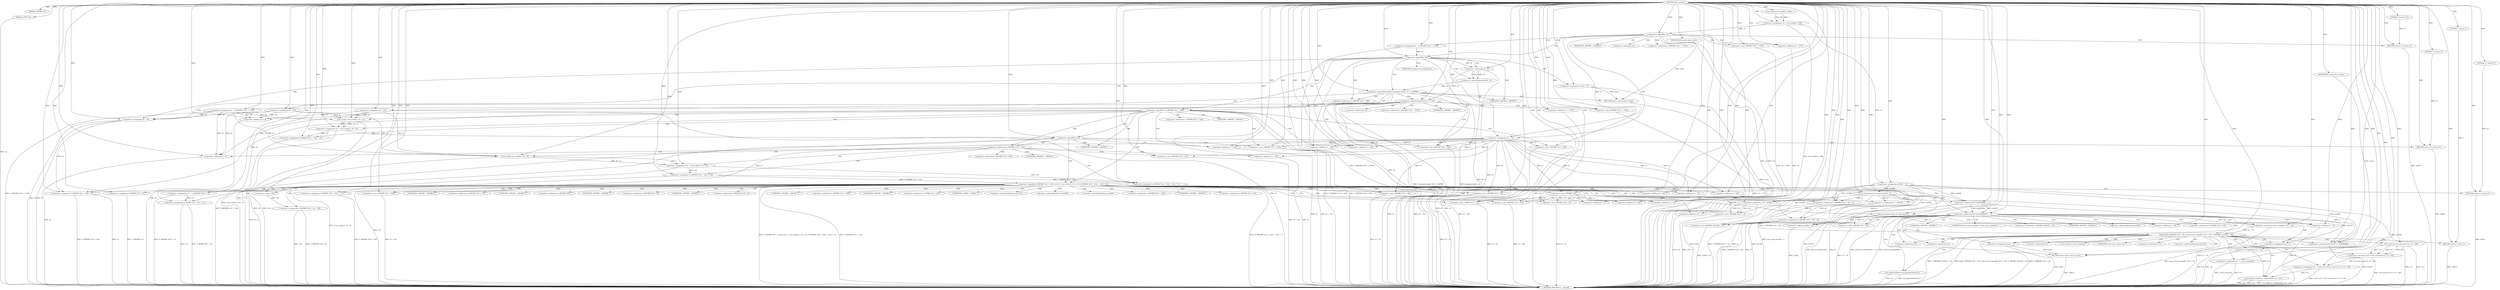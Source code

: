 digraph tftp_connect {  
"1000115" [label = "(METHOD,tftp_connect)" ]
"1000410" [label = "(METHOD_RETURN,int __fastcall)" ]
"1000116" [label = "(PARAM,_DWORD *a1)" ]
"1000117" [label = "(PARAM,_BYTE *a2)" ]
"1000133" [label = "(<operator>.assignment,v4 = Curl_ccalloc(1, 336))" ]
"1000135" [label = "(Curl_ccalloc,Curl_ccalloc(1, 336))" ]
"1000138" [label = "(<operator>.assignment,a1[188] = v4)" ]
"1000144" [label = "(<operator>.logicalNot,!v4)" ]
"1000146" [label = "(RETURN,return 27;,return 27;)" ]
"1000147" [label = "(LITERAL,27,return 27;)" ]
"1000148" [label = "(<operator>.assignment,v5 = v4)" ]
"1000151" [label = "(<operator>.assignment,v6 = *(_DWORD *)(*a1 + 1576))" ]
"1000154" [label = "(<operator>.cast,(_DWORD *)(*a1 + 1576))" ]
"1000156" [label = "(<operator>.addition,*a1 + 1576)" ]
"1000161" [label = "(<operator>.logicalNot,!v6)" ]
"1000164" [label = "(<operator>.assignment,v8 = 512)" ]
"1000168" [label = "(<operator>.assignment,v6 = v8)" ]
"1000172" [label = "(<operator>.assignment,result = 71)" ]
"1000176" [label = "(<operator>.greaterEqualsThan,(unsigned int)(v6 - 8) >= 0xFFB1)" ]
"1000177" [label = "(<operator>.cast,(unsigned int)(v6 - 8))" ]
"1000179" [label = "(<operator>.subtraction,v6 - 8)" ]
"1000183" [label = "(RETURN,return result;,return result;)" ]
"1000184" [label = "(IDENTIFIER,result,return result;)" ]
"1000185" [label = "(<operator>.assignment,v8 = 512)" ]
"1000189" [label = "(<operator>.greaterEqualsThan,v6 >= 512)" ]
"1000193" [label = "(<operator>.assignment,v8 = *(_DWORD *)(*a1 + 1576))" ]
"1000196" [label = "(<operator>.cast,(_DWORD *)(*a1 + 1576))" ]
"1000198" [label = "(<operator>.addition,*a1 + 1576)" ]
"1000205" [label = "(<operator>.logicalNot,!*(_DWORD *)(v5 + 328))" ]
"1000207" [label = "(<operator>.cast,(_DWORD *)(v5 + 328))" ]
"1000209" [label = "(<operator>.addition,v5 + 328)" ]
"1000213" [label = "(<operator>.assignment,v12 = Curl_ccalloc(1, v8 + 4))" ]
"1000215" [label = "(Curl_ccalloc,Curl_ccalloc(1, v8 + 4))" ]
"1000217" [label = "(<operator>.addition,v8 + 4)" ]
"1000220" [label = "(<operator>.assignment,*(_DWORD *)(v5 + 328) = v12)" ]
"1000222" [label = "(<operator>.cast,(_DWORD *)(v5 + 328))" ]
"1000224" [label = "(<operator>.addition,v5 + 328)" ]
"1000229" [label = "(<operator>.logicalNot,!v12)" ]
"1000231" [label = "(RETURN,return 27;,return 27;)" ]
"1000232" [label = "(LITERAL,27,return 27;)" ]
"1000234" [label = "(<operator>.logicalOr,*(_DWORD *)(v5 + 332) || (v16 = Curl_ccalloc(1, v8 + 4), (*(_DWORD *)(v5 + 332) = v16) != 0))" ]
"1000236" [label = "(<operator>.cast,(_DWORD *)(v5 + 332))" ]
"1000238" [label = "(<operator>.addition,v5 + 332)" ]
"1000242" [label = "(<operator>.assignment,v16 = Curl_ccalloc(1, v8 + 4))" ]
"1000244" [label = "(Curl_ccalloc,Curl_ccalloc(1, v8 + 4))" ]
"1000246" [label = "(<operator>.addition,v8 + 4)" ]
"1000249" [label = "(<operator>.notEquals,(*(_DWORD *)(v5 + 332) = v16) != 0)" ]
"1000250" [label = "(<operator>.assignment,*(_DWORD *)(v5 + 332) = v16)" ]
"1000252" [label = "(<operator>.cast,(_DWORD *)(v5 + 332))" ]
"1000254" [label = "(<operator>.addition,v5 + 332)" ]
"1000260" [label = "(Curl_conncontrol,Curl_conncontrol(a1, 1))" ]
"1000263" [label = "(<operator>.assignment,v9 = a1[105])" ]
"1000268" [label = "(<operator>.assignment,v10 = a1[20])" ]
"1000273" [label = "(<operator>.assignment,*(_DWORD *)(v5 + 324) = v6)" ]
"1000275" [label = "(<operator>.cast,(_DWORD *)(v5 + 324))" ]
"1000277" [label = "(<operator>.addition,v5 + 324)" ]
"1000281" [label = "(<operator>.assignment,*(_DWORD *)(v5 + 20) = v9)" ]
"1000283" [label = "(<operator>.cast,(_DWORD *)(v5 + 20))" ]
"1000285" [label = "(<operator>.addition,v5 + 20)" ]
"1000289" [label = "(<operator>.assignment,*(_DWORD *)(v5 + 16) = a1)" ]
"1000291" [label = "(<operator>.cast,(_DWORD *)(v5 + 16))" ]
"1000293" [label = "(<operator>.addition,v5 + 16)" ]
"1000297" [label = "(<operator>.assignment,*(_DWORD *)v5 = 0)" ]
"1000299" [label = "(<operator>.cast,(_DWORD *)v5)" ]
"1000303" [label = "(<operator>.assignment,*(_DWORD *)(v5 + 8) = -100)" ]
"1000305" [label = "(<operator>.cast,(_DWORD *)(v5 + 8))" ]
"1000307" [label = "(<operator>.addition,v5 + 8)" ]
"1000310" [label = "(<operator>.minus,-100)" ]
"1000312" [label = "(<operator>.assignment,v11 = *(_DWORD *)(v10 + 4))" ]
"1000315" [label = "(<operator>.cast,(_DWORD *)(v10 + 4))" ]
"1000317" [label = "(<operator>.addition,v10 + 4)" ]
"1000320" [label = "(<operator>.assignment,*(_DWORD *)(v5 + 320) = 512)" ]
"1000322" [label = "(<operator>.cast,(_DWORD *)(v5 + 320))" ]
"1000324" [label = "(<operator>.addition,v5 + 320)" ]
"1000328" [label = "(<operator>.assignment,*(_WORD *)(v5 + 52) = v11)" ]
"1000330" [label = "(<operator>.cast,(_WORD *)(v5 + 52))" ]
"1000332" [label = "(<operator>.addition,v5 + 52)" ]
"1000336" [label = "(tftp_set_timeouts,tftp_set_timeouts(v5))" ]
"1000339" [label = "(<operator>.equals,(a1[147] & 0x2000000) == 0)" ]
"1000340" [label = "(<operator>.and,a1[147] & 0x2000000)" ]
"1000348" [label = "(bind,bind(*(_DWORD *)(v5 + 20), (const struct sockaddr *)(v5 + 52), *(_DWORD *)(a1[20] + 16)))" ]
"1000350" [label = "(<operator>.cast,(_DWORD *)(v5 + 20))" ]
"1000352" [label = "(<operator>.addition,v5 + 20)" ]
"1000355" [label = "(<operator>.cast,(const struct sockaddr *)(v5 + 52))" ]
"1000357" [label = "(<operator>.addition,v5 + 52)" ]
"1000361" [label = "(<operator>.cast,(_DWORD *)(a1[20] + 16))" ]
"1000363" [label = "(<operator>.addition,a1[20] + 16)" ]
"1000369" [label = "(<operator>.assignment,v14 = *a1)" ]
"1000373" [label = "(<operator>.assignment,v13 = _errno_location())" ]
"1000376" [label = "(<operator>.assignment,v15 = (const char *)Curl_strerror(*v13, v17, 128))" ]
"1000378" [label = "(<operator>.cast,(const char *)Curl_strerror(*v13, v17, 128))" ]
"1000380" [label = "(Curl_strerror,Curl_strerror(*v13, v17, 128))" ]
"1000385" [label = "(Curl_failf,Curl_failf(v14, \"bind() failed; %s\", v15))" ]
"1000389" [label = "(RETURN,return 7;,return 7;)" ]
"1000390" [label = "(LITERAL,7,return 7;)" ]
"1000391" [label = "(<operators>.assignmentOr,a1[147] |= 0x2000000u)" ]
"1000396" [label = "(Curl_pgrsStartNow,Curl_pgrsStartNow(*a1))" ]
"1000399" [label = "(<operator>.assignment,result = 0)" ]
"1000402" [label = "(<operator>.assignment,*a2 = 1)" ]
"1000406" [label = "(RETURN,return result;,return result;)" ]
"1000407" [label = "(IDENTIFIER,result,return result;)" ]
"1000408" [label = "(RETURN,return 27;,return 27;)" ]
"1000409" [label = "(LITERAL,27,return 27;)" ]
"1000153" [label = "(<operator>.indirection,*(_DWORD *)(*a1 + 1576))" ]
"1000155" [label = "(UNKNOWN,_DWORD *,_DWORD *)" ]
"1000157" [label = "(<operator>.indirection,*a1)" ]
"1000178" [label = "(UNKNOWN,unsigned int,unsigned int)" ]
"1000195" [label = "(<operator>.indirection,*(_DWORD *)(*a1 + 1576))" ]
"1000197" [label = "(UNKNOWN,_DWORD *,_DWORD *)" ]
"1000199" [label = "(<operator>.indirection,*a1)" ]
"1000206" [label = "(<operator>.indirection,*(_DWORD *)(v5 + 328))" ]
"1000208" [label = "(UNKNOWN,_DWORD *,_DWORD *)" ]
"1000221" [label = "(<operator>.indirection,*(_DWORD *)(v5 + 328))" ]
"1000223" [label = "(UNKNOWN,_DWORD *,_DWORD *)" ]
"1000235" [label = "(<operator>.indirection,*(_DWORD *)(v5 + 332))" ]
"1000237" [label = "(UNKNOWN,_DWORD *,_DWORD *)" ]
"1000251" [label = "(<operator>.indirection,*(_DWORD *)(v5 + 332))" ]
"1000253" [label = "(UNKNOWN,_DWORD *,_DWORD *)" ]
"1000265" [label = "(<operator>.indirectIndexAccess,a1[105])" ]
"1000270" [label = "(<operator>.indirectIndexAccess,a1[20])" ]
"1000274" [label = "(<operator>.indirection,*(_DWORD *)(v5 + 324))" ]
"1000276" [label = "(UNKNOWN,_DWORD *,_DWORD *)" ]
"1000282" [label = "(<operator>.indirection,*(_DWORD *)(v5 + 20))" ]
"1000284" [label = "(UNKNOWN,_DWORD *,_DWORD *)" ]
"1000290" [label = "(<operator>.indirection,*(_DWORD *)(v5 + 16))" ]
"1000292" [label = "(UNKNOWN,_DWORD *,_DWORD *)" ]
"1000298" [label = "(<operator>.indirection,*(_DWORD *)v5)" ]
"1000300" [label = "(UNKNOWN,_DWORD *,_DWORD *)" ]
"1000304" [label = "(<operator>.indirection,*(_DWORD *)(v5 + 8))" ]
"1000306" [label = "(UNKNOWN,_DWORD *,_DWORD *)" ]
"1000314" [label = "(<operator>.indirection,*(_DWORD *)(v10 + 4))" ]
"1000316" [label = "(UNKNOWN,_DWORD *,_DWORD *)" ]
"1000321" [label = "(<operator>.indirection,*(_DWORD *)(v5 + 320))" ]
"1000323" [label = "(UNKNOWN,_DWORD *,_DWORD *)" ]
"1000329" [label = "(<operator>.indirection,*(_WORD *)(v5 + 52))" ]
"1000331" [label = "(UNKNOWN,_WORD *,_WORD *)" ]
"1000341" [label = "(<operator>.indirectIndexAccess,a1[147])" ]
"1000349" [label = "(<operator>.indirection,*(_DWORD *)(v5 + 20))" ]
"1000351" [label = "(UNKNOWN,_DWORD *,_DWORD *)" ]
"1000356" [label = "(UNKNOWN,const struct sockaddr *,const struct sockaddr *)" ]
"1000360" [label = "(<operator>.indirection,*(_DWORD *)(a1[20] + 16))" ]
"1000362" [label = "(UNKNOWN,_DWORD *,_DWORD *)" ]
"1000364" [label = "(<operator>.indirectIndexAccess,a1[20])" ]
"1000371" [label = "(<operator>.indirection,*a1)" ]
"1000375" [label = "(_errno_location,_errno_location())" ]
"1000379" [label = "(UNKNOWN,const char *,const char *)" ]
"1000381" [label = "(<operator>.indirection,*v13)" ]
"1000392" [label = "(<operator>.indirectIndexAccess,a1[147])" ]
"1000397" [label = "(<operator>.indirection,*a1)" ]
"1000403" [label = "(<operator>.indirection,*a2)" ]
  "1000320" -> "1000410"  [ label = "DDG: *(_DWORD *)(v5 + 320)"] 
  "1000348" -> "1000410"  [ label = "DDG: *(_DWORD *)(a1[20] + 16)"] 
  "1000260" -> "1000410"  [ label = "DDG: Curl_conncontrol(a1, 1)"] 
  "1000144" -> "1000410"  [ label = "DDG: !v4"] 
  "1000161" -> "1000410"  [ label = "DDG: !v6"] 
  "1000217" -> "1000410"  [ label = "DDG: v8"] 
  "1000373" -> "1000410"  [ label = "DDG: v13"] 
  "1000205" -> "1000410"  [ label = "DDG: !*(_DWORD *)(v5 + 328)"] 
  "1000348" -> "1000410"  [ label = "DDG: bind(*(_DWORD *)(v5 + 20), (const struct sockaddr *)(v5 + 52), *(_DWORD *)(a1[20] + 16))"] 
  "1000328" -> "1000410"  [ label = "DDG: v11"] 
  "1000198" -> "1000410"  [ label = "DDG: *a1"] 
  "1000350" -> "1000410"  [ label = "DDG: v5 + 20"] 
  "1000138" -> "1000410"  [ label = "DDG: a1[188]"] 
  "1000117" -> "1000410"  [ label = "DDG: a2"] 
  "1000305" -> "1000410"  [ label = "DDG: v5 + 8"] 
  "1000189" -> "1000410"  [ label = "DDG: v6 >= 512"] 
  "1000238" -> "1000410"  [ label = "DDG: v5"] 
  "1000242" -> "1000410"  [ label = "DDG: Curl_ccalloc(1, v8 + 4)"] 
  "1000336" -> "1000410"  [ label = "DDG: v5"] 
  "1000263" -> "1000410"  [ label = "DDG: a1[105]"] 
  "1000215" -> "1000410"  [ label = "DDG: v8 + 4"] 
  "1000229" -> "1000410"  [ label = "DDG: v12"] 
  "1000363" -> "1000410"  [ label = "DDG: a1[20]"] 
  "1000244" -> "1000410"  [ label = "DDG: v8 + 4"] 
  "1000156" -> "1000410"  [ label = "DDG: *a1"] 
  "1000391" -> "1000410"  [ label = "DDG: a1[147]"] 
  "1000229" -> "1000410"  [ label = "DDG: !v12"] 
  "1000289" -> "1000410"  [ label = "DDG: *(_DWORD *)(v5 + 16)"] 
  "1000220" -> "1000410"  [ label = "DDG: *(_DWORD *)(v5 + 328)"] 
  "1000378" -> "1000410"  [ label = "DDG: Curl_strerror(*v13, v17, 128)"] 
  "1000234" -> "1000410"  [ label = "DDG: *(_DWORD *)(v5 + 332) || (v16 = Curl_ccalloc(1, v8 + 4), (*(_DWORD *)(v5 + 332) = v16) != 0)"] 
  "1000273" -> "1000410"  [ label = "DDG: *(_DWORD *)(v5 + 324)"] 
  "1000348" -> "1000410"  [ label = "DDG: (const struct sockaddr *)(v5 + 52)"] 
  "1000297" -> "1000410"  [ label = "DDG: *(_DWORD *)v5"] 
  "1000289" -> "1000410"  [ label = "DDG: a1"] 
  "1000268" -> "1000410"  [ label = "DDG: a1[20]"] 
  "1000151" -> "1000410"  [ label = "DDG: *(_DWORD *)(*a1 + 1576)"] 
  "1000399" -> "1000410"  [ label = "DDG: result"] 
  "1000340" -> "1000410"  [ label = "DDG: a1[147]"] 
  "1000222" -> "1000410"  [ label = "DDG: v5 + 328"] 
  "1000148" -> "1000410"  [ label = "DDG: v4"] 
  "1000148" -> "1000410"  [ label = "DDG: v5"] 
  "1000179" -> "1000410"  [ label = "DDG: v6"] 
  "1000303" -> "1000410"  [ label = "DDG: -100"] 
  "1000281" -> "1000410"  [ label = "DDG: *(_DWORD *)(v5 + 20)"] 
  "1000246" -> "1000410"  [ label = "DDG: v8"] 
  "1000189" -> "1000410"  [ label = "DDG: v6"] 
  "1000213" -> "1000410"  [ label = "DDG: Curl_ccalloc(1, v8 + 4)"] 
  "1000385" -> "1000410"  [ label = "DDG: Curl_failf(v14, \"bind() failed; %s\", v15)"] 
  "1000402" -> "1000410"  [ label = "DDG: *a2"] 
  "1000275" -> "1000410"  [ label = "DDG: v5 + 324"] 
  "1000303" -> "1000410"  [ label = "DDG: *(_DWORD *)(v5 + 8)"] 
  "1000376" -> "1000410"  [ label = "DDG: (const char *)Curl_strerror(*v13, v17, 128)"] 
  "1000291" -> "1000410"  [ label = "DDG: v5 + 16"] 
  "1000281" -> "1000410"  [ label = "DDG: v9"] 
  "1000254" -> "1000410"  [ label = "DDG: v5"] 
  "1000312" -> "1000410"  [ label = "DDG: *(_DWORD *)(v10 + 4)"] 
  "1000249" -> "1000410"  [ label = "DDG: (*(_DWORD *)(v5 + 332) = v16) != 0"] 
  "1000168" -> "1000410"  [ label = "DDG: v8"] 
  "1000224" -> "1000410"  [ label = "DDG: v5"] 
  "1000196" -> "1000410"  [ label = "DDG: *a1 + 1576"] 
  "1000315" -> "1000410"  [ label = "DDG: v10 + 4"] 
  "1000330" -> "1000410"  [ label = "DDG: v5 + 52"] 
  "1000348" -> "1000410"  [ label = "DDG: *(_DWORD *)(v5 + 20)"] 
  "1000250" -> "1000410"  [ label = "DDG: v16"] 
  "1000207" -> "1000410"  [ label = "DDG: v5 + 328"] 
  "1000385" -> "1000410"  [ label = "DDG: v15"] 
  "1000133" -> "1000410"  [ label = "DDG: Curl_ccalloc(1, 336)"] 
  "1000273" -> "1000410"  [ label = "DDG: v6"] 
  "1000154" -> "1000410"  [ label = "DDG: *a1 + 1576"] 
  "1000205" -> "1000410"  [ label = "DDG: *(_DWORD *)(v5 + 328)"] 
  "1000336" -> "1000410"  [ label = "DDG: tftp_set_timeouts(v5)"] 
  "1000328" -> "1000410"  [ label = "DDG: *(_WORD *)(v5 + 52)"] 
  "1000176" -> "1000410"  [ label = "DDG: (unsigned int)(v6 - 8)"] 
  "1000176" -> "1000410"  [ label = "DDG: (unsigned int)(v6 - 8) >= 0xFFB1"] 
  "1000168" -> "1000410"  [ label = "DDG: v6"] 
  "1000339" -> "1000410"  [ label = "DDG: (a1[147] & 0x2000000) == 0"] 
  "1000396" -> "1000410"  [ label = "DDG: Curl_pgrsStartNow(*a1)"] 
  "1000177" -> "1000410"  [ label = "DDG: v6 - 8"] 
  "1000373" -> "1000410"  [ label = "DDG: _errno_location()"] 
  "1000361" -> "1000410"  [ label = "DDG: a1[20] + 16"] 
  "1000144" -> "1000410"  [ label = "DDG: v4"] 
  "1000396" -> "1000410"  [ label = "DDG: *a1"] 
  "1000380" -> "1000410"  [ label = "DDG: v17"] 
  "1000355" -> "1000410"  [ label = "DDG: v5 + 52"] 
  "1000236" -> "1000410"  [ label = "DDG: v5 + 332"] 
  "1000172" -> "1000410"  [ label = "DDG: result"] 
  "1000339" -> "1000410"  [ label = "DDG: a1[147] & 0x2000000"] 
  "1000252" -> "1000410"  [ label = "DDG: v5 + 332"] 
  "1000193" -> "1000410"  [ label = "DDG: *(_DWORD *)(*a1 + 1576)"] 
  "1000317" -> "1000410"  [ label = "DDG: v10"] 
  "1000380" -> "1000410"  [ label = "DDG: *v13"] 
  "1000369" -> "1000410"  [ label = "DDG: *a1"] 
  "1000322" -> "1000410"  [ label = "DDG: v5 + 320"] 
  "1000357" -> "1000410"  [ label = "DDG: v5"] 
  "1000385" -> "1000410"  [ label = "DDG: v14"] 
  "1000185" -> "1000410"  [ label = "DDG: v8"] 
  "1000234" -> "1000410"  [ label = "DDG: *(_DWORD *)(v5 + 332)"] 
  "1000283" -> "1000410"  [ label = "DDG: v5 + 20"] 
  "1000231" -> "1000410"  [ label = "DDG: <RET>"] 
  "1000183" -> "1000410"  [ label = "DDG: <RET>"] 
  "1000389" -> "1000410"  [ label = "DDG: <RET>"] 
  "1000406" -> "1000410"  [ label = "DDG: <RET>"] 
  "1000146" -> "1000410"  [ label = "DDG: <RET>"] 
  "1000408" -> "1000410"  [ label = "DDG: <RET>"] 
  "1000115" -> "1000116"  [ label = "DDG: "] 
  "1000115" -> "1000117"  [ label = "DDG: "] 
  "1000135" -> "1000133"  [ label = "DDG: 1"] 
  "1000135" -> "1000133"  [ label = "DDG: 336"] 
  "1000115" -> "1000133"  [ label = "DDG: "] 
  "1000115" -> "1000135"  [ label = "DDG: "] 
  "1000133" -> "1000138"  [ label = "DDG: v4"] 
  "1000115" -> "1000138"  [ label = "DDG: "] 
  "1000115" -> "1000144"  [ label = "DDG: "] 
  "1000133" -> "1000144"  [ label = "DDG: v4"] 
  "1000147" -> "1000146"  [ label = "DDG: 27"] 
  "1000115" -> "1000146"  [ label = "DDG: "] 
  "1000115" -> "1000147"  [ label = "DDG: "] 
  "1000144" -> "1000148"  [ label = "DDG: v4"] 
  "1000115" -> "1000148"  [ label = "DDG: "] 
  "1000115" -> "1000151"  [ label = "DDG: "] 
  "1000115" -> "1000154"  [ label = "DDG: "] 
  "1000115" -> "1000156"  [ label = "DDG: "] 
  "1000151" -> "1000161"  [ label = "DDG: v6"] 
  "1000115" -> "1000161"  [ label = "DDG: "] 
  "1000115" -> "1000164"  [ label = "DDG: "] 
  "1000193" -> "1000168"  [ label = "DDG: v8"] 
  "1000164" -> "1000168"  [ label = "DDG: v8"] 
  "1000115" -> "1000168"  [ label = "DDG: "] 
  "1000115" -> "1000172"  [ label = "DDG: "] 
  "1000177" -> "1000176"  [ label = "DDG: v6 - 8"] 
  "1000179" -> "1000177"  [ label = "DDG: v6"] 
  "1000179" -> "1000177"  [ label = "DDG: 8"] 
  "1000161" -> "1000179"  [ label = "DDG: v6"] 
  "1000115" -> "1000179"  [ label = "DDG: "] 
  "1000115" -> "1000176"  [ label = "DDG: "] 
  "1000184" -> "1000183"  [ label = "DDG: result"] 
  "1000172" -> "1000183"  [ label = "DDG: result"] 
  "1000115" -> "1000184"  [ label = "DDG: "] 
  "1000115" -> "1000185"  [ label = "DDG: "] 
  "1000179" -> "1000189"  [ label = "DDG: v6"] 
  "1000115" -> "1000189"  [ label = "DDG: "] 
  "1000115" -> "1000193"  [ label = "DDG: "] 
  "1000115" -> "1000196"  [ label = "DDG: "] 
  "1000115" -> "1000198"  [ label = "DDG: "] 
  "1000148" -> "1000207"  [ label = "DDG: v5"] 
  "1000115" -> "1000207"  [ label = "DDG: "] 
  "1000148" -> "1000209"  [ label = "DDG: v5"] 
  "1000115" -> "1000209"  [ label = "DDG: "] 
  "1000215" -> "1000213"  [ label = "DDG: 1"] 
  "1000215" -> "1000213"  [ label = "DDG: v8 + 4"] 
  "1000115" -> "1000213"  [ label = "DDG: "] 
  "1000115" -> "1000215"  [ label = "DDG: "] 
  "1000185" -> "1000215"  [ label = "DDG: v8"] 
  "1000193" -> "1000215"  [ label = "DDG: v8"] 
  "1000164" -> "1000215"  [ label = "DDG: v8"] 
  "1000185" -> "1000217"  [ label = "DDG: v8"] 
  "1000115" -> "1000217"  [ label = "DDG: "] 
  "1000193" -> "1000217"  [ label = "DDG: v8"] 
  "1000164" -> "1000217"  [ label = "DDG: v8"] 
  "1000213" -> "1000220"  [ label = "DDG: v12"] 
  "1000115" -> "1000220"  [ label = "DDG: "] 
  "1000115" -> "1000222"  [ label = "DDG: "] 
  "1000148" -> "1000222"  [ label = "DDG: v5"] 
  "1000115" -> "1000224"  [ label = "DDG: "] 
  "1000148" -> "1000224"  [ label = "DDG: v5"] 
  "1000115" -> "1000229"  [ label = "DDG: "] 
  "1000213" -> "1000229"  [ label = "DDG: v12"] 
  "1000232" -> "1000231"  [ label = "DDG: 27"] 
  "1000115" -> "1000231"  [ label = "DDG: "] 
  "1000115" -> "1000232"  [ label = "DDG: "] 
  "1000250" -> "1000234"  [ label = "DDG: *(_DWORD *)(v5 + 332)"] 
  "1000115" -> "1000236"  [ label = "DDG: "] 
  "1000148" -> "1000236"  [ label = "DDG: v5"] 
  "1000115" -> "1000238"  [ label = "DDG: "] 
  "1000148" -> "1000238"  [ label = "DDG: v5"] 
  "1000244" -> "1000242"  [ label = "DDG: 1"] 
  "1000244" -> "1000242"  [ label = "DDG: v8 + 4"] 
  "1000115" -> "1000242"  [ label = "DDG: "] 
  "1000115" -> "1000244"  [ label = "DDG: "] 
  "1000185" -> "1000244"  [ label = "DDG: v8"] 
  "1000193" -> "1000244"  [ label = "DDG: v8"] 
  "1000164" -> "1000244"  [ label = "DDG: v8"] 
  "1000185" -> "1000246"  [ label = "DDG: v8"] 
  "1000115" -> "1000246"  [ label = "DDG: "] 
  "1000193" -> "1000246"  [ label = "DDG: v8"] 
  "1000164" -> "1000246"  [ label = "DDG: v8"] 
  "1000250" -> "1000249"  [ label = "DDG: *(_DWORD *)(v5 + 332)"] 
  "1000242" -> "1000249"  [ label = "DDG: v16"] 
  "1000115" -> "1000249"  [ label = "DDG: "] 
  "1000115" -> "1000252"  [ label = "DDG: "] 
  "1000148" -> "1000252"  [ label = "DDG: v5"] 
  "1000115" -> "1000254"  [ label = "DDG: "] 
  "1000148" -> "1000254"  [ label = "DDG: v5"] 
  "1000242" -> "1000250"  [ label = "DDG: v16"] 
  "1000115" -> "1000250"  [ label = "DDG: "] 
  "1000138" -> "1000260"  [ label = "DDG: a1[188]"] 
  "1000115" -> "1000260"  [ label = "DDG: "] 
  "1000260" -> "1000263"  [ label = "DDG: a1"] 
  "1000115" -> "1000263"  [ label = "DDG: "] 
  "1000260" -> "1000268"  [ label = "DDG: a1"] 
  "1000115" -> "1000268"  [ label = "DDG: "] 
  "1000189" -> "1000273"  [ label = "DDG: v6"] 
  "1000168" -> "1000273"  [ label = "DDG: v6"] 
  "1000115" -> "1000273"  [ label = "DDG: "] 
  "1000115" -> "1000275"  [ label = "DDG: "] 
  "1000148" -> "1000275"  [ label = "DDG: v5"] 
  "1000115" -> "1000277"  [ label = "DDG: "] 
  "1000148" -> "1000277"  [ label = "DDG: v5"] 
  "1000263" -> "1000281"  [ label = "DDG: v9"] 
  "1000115" -> "1000281"  [ label = "DDG: "] 
  "1000115" -> "1000283"  [ label = "DDG: "] 
  "1000148" -> "1000283"  [ label = "DDG: v5"] 
  "1000115" -> "1000285"  [ label = "DDG: "] 
  "1000148" -> "1000285"  [ label = "DDG: v5"] 
  "1000138" -> "1000289"  [ label = "DDG: a1[188]"] 
  "1000260" -> "1000289"  [ label = "DDG: a1"] 
  "1000115" -> "1000289"  [ label = "DDG: "] 
  "1000115" -> "1000291"  [ label = "DDG: "] 
  "1000148" -> "1000291"  [ label = "DDG: v5"] 
  "1000115" -> "1000293"  [ label = "DDG: "] 
  "1000148" -> "1000293"  [ label = "DDG: v5"] 
  "1000115" -> "1000297"  [ label = "DDG: "] 
  "1000115" -> "1000299"  [ label = "DDG: "] 
  "1000148" -> "1000299"  [ label = "DDG: v5"] 
  "1000310" -> "1000303"  [ label = "DDG: 100"] 
  "1000299" -> "1000305"  [ label = "DDG: v5"] 
  "1000115" -> "1000305"  [ label = "DDG: "] 
  "1000299" -> "1000307"  [ label = "DDG: v5"] 
  "1000115" -> "1000307"  [ label = "DDG: "] 
  "1000115" -> "1000310"  [ label = "DDG: "] 
  "1000115" -> "1000312"  [ label = "DDG: "] 
  "1000268" -> "1000315"  [ label = "DDG: v10"] 
  "1000115" -> "1000315"  [ label = "DDG: "] 
  "1000268" -> "1000317"  [ label = "DDG: v10"] 
  "1000115" -> "1000317"  [ label = "DDG: "] 
  "1000115" -> "1000320"  [ label = "DDG: "] 
  "1000115" -> "1000322"  [ label = "DDG: "] 
  "1000299" -> "1000322"  [ label = "DDG: v5"] 
  "1000115" -> "1000324"  [ label = "DDG: "] 
  "1000299" -> "1000324"  [ label = "DDG: v5"] 
  "1000312" -> "1000328"  [ label = "DDG: v11"] 
  "1000115" -> "1000328"  [ label = "DDG: "] 
  "1000115" -> "1000330"  [ label = "DDG: "] 
  "1000299" -> "1000330"  [ label = "DDG: v5"] 
  "1000115" -> "1000332"  [ label = "DDG: "] 
  "1000299" -> "1000332"  [ label = "DDG: v5"] 
  "1000115" -> "1000336"  [ label = "DDG: "] 
  "1000299" -> "1000336"  [ label = "DDG: v5"] 
  "1000340" -> "1000339"  [ label = "DDG: a1[147]"] 
  "1000340" -> "1000339"  [ label = "DDG: 0x2000000"] 
  "1000138" -> "1000340"  [ label = "DDG: a1[188]"] 
  "1000260" -> "1000340"  [ label = "DDG: a1"] 
  "1000115" -> "1000340"  [ label = "DDG: "] 
  "1000115" -> "1000339"  [ label = "DDG: "] 
  "1000281" -> "1000348"  [ label = "DDG: *(_DWORD *)(v5 + 20)"] 
  "1000336" -> "1000350"  [ label = "DDG: v5"] 
  "1000115" -> "1000350"  [ label = "DDG: "] 
  "1000336" -> "1000352"  [ label = "DDG: v5"] 
  "1000115" -> "1000352"  [ label = "DDG: "] 
  "1000355" -> "1000348"  [ label = "DDG: v5 + 52"] 
  "1000115" -> "1000355"  [ label = "DDG: "] 
  "1000336" -> "1000355"  [ label = "DDG: v5"] 
  "1000115" -> "1000357"  [ label = "DDG: "] 
  "1000336" -> "1000357"  [ label = "DDG: v5"] 
  "1000138" -> "1000361"  [ label = "DDG: a1[188]"] 
  "1000260" -> "1000361"  [ label = "DDG: a1"] 
  "1000115" -> "1000361"  [ label = "DDG: "] 
  "1000138" -> "1000363"  [ label = "DDG: a1[188]"] 
  "1000260" -> "1000363"  [ label = "DDG: a1"] 
  "1000115" -> "1000363"  [ label = "DDG: "] 
  "1000115" -> "1000369"  [ label = "DDG: "] 
  "1000115" -> "1000373"  [ label = "DDG: "] 
  "1000378" -> "1000376"  [ label = "DDG: Curl_strerror(*v13, v17, 128)"] 
  "1000115" -> "1000376"  [ label = "DDG: "] 
  "1000380" -> "1000378"  [ label = "DDG: *v13"] 
  "1000380" -> "1000378"  [ label = "DDG: v17"] 
  "1000380" -> "1000378"  [ label = "DDG: 128"] 
  "1000115" -> "1000380"  [ label = "DDG: "] 
  "1000369" -> "1000385"  [ label = "DDG: v14"] 
  "1000115" -> "1000385"  [ label = "DDG: "] 
  "1000376" -> "1000385"  [ label = "DDG: v15"] 
  "1000390" -> "1000389"  [ label = "DDG: 7"] 
  "1000115" -> "1000389"  [ label = "DDG: "] 
  "1000115" -> "1000390"  [ label = "DDG: "] 
  "1000115" -> "1000391"  [ label = "DDG: "] 
  "1000340" -> "1000391"  [ label = "DDG: a1[147]"] 
  "1000138" -> "1000391"  [ label = "DDG: a1[188]"] 
  "1000260" -> "1000391"  [ label = "DDG: a1"] 
  "1000115" -> "1000399"  [ label = "DDG: "] 
  "1000115" -> "1000402"  [ label = "DDG: "] 
  "1000407" -> "1000406"  [ label = "DDG: result"] 
  "1000399" -> "1000406"  [ label = "DDG: result"] 
  "1000115" -> "1000407"  [ label = "DDG: "] 
  "1000409" -> "1000408"  [ label = "DDG: 27"] 
  "1000115" -> "1000408"  [ label = "DDG: "] 
  "1000115" -> "1000409"  [ label = "DDG: "] 
  "1000144" -> "1000157"  [ label = "CDG: "] 
  "1000144" -> "1000156"  [ label = "CDG: "] 
  "1000144" -> "1000155"  [ label = "CDG: "] 
  "1000144" -> "1000154"  [ label = "CDG: "] 
  "1000144" -> "1000153"  [ label = "CDG: "] 
  "1000144" -> "1000151"  [ label = "CDG: "] 
  "1000144" -> "1000148"  [ label = "CDG: "] 
  "1000144" -> "1000146"  [ label = "CDG: "] 
  "1000144" -> "1000161"  [ label = "CDG: "] 
  "1000161" -> "1000176"  [ label = "CDG: "] 
  "1000161" -> "1000172"  [ label = "CDG: "] 
  "1000161" -> "1000168"  [ label = "CDG: "] 
  "1000161" -> "1000164"  [ label = "CDG: "] 
  "1000161" -> "1000179"  [ label = "CDG: "] 
  "1000161" -> "1000178"  [ label = "CDG: "] 
  "1000161" -> "1000177"  [ label = "CDG: "] 
  "1000161" -> "1000208"  [ label = "CDG: "] 
  "1000161" -> "1000207"  [ label = "CDG: "] 
  "1000161" -> "1000206"  [ label = "CDG: "] 
  "1000161" -> "1000205"  [ label = "CDG: "] 
  "1000161" -> "1000209"  [ label = "CDG: "] 
  "1000176" -> "1000189"  [ label = "CDG: "] 
  "1000176" -> "1000185"  [ label = "CDG: "] 
  "1000176" -> "1000183"  [ label = "CDG: "] 
  "1000176" -> "1000208"  [ label = "CDG: "] 
  "1000176" -> "1000207"  [ label = "CDG: "] 
  "1000176" -> "1000206"  [ label = "CDG: "] 
  "1000176" -> "1000205"  [ label = "CDG: "] 
  "1000176" -> "1000209"  [ label = "CDG: "] 
  "1000189" -> "1000168"  [ label = "CDG: "] 
  "1000189" -> "1000199"  [ label = "CDG: "] 
  "1000189" -> "1000198"  [ label = "CDG: "] 
  "1000189" -> "1000197"  [ label = "CDG: "] 
  "1000189" -> "1000196"  [ label = "CDG: "] 
  "1000189" -> "1000195"  [ label = "CDG: "] 
  "1000189" -> "1000193"  [ label = "CDG: "] 
  "1000205" -> "1000224"  [ label = "CDG: "] 
  "1000205" -> "1000223"  [ label = "CDG: "] 
  "1000205" -> "1000222"  [ label = "CDG: "] 
  "1000205" -> "1000221"  [ label = "CDG: "] 
  "1000205" -> "1000220"  [ label = "CDG: "] 
  "1000205" -> "1000217"  [ label = "CDG: "] 
  "1000205" -> "1000215"  [ label = "CDG: "] 
  "1000205" -> "1000213"  [ label = "CDG: "] 
  "1000205" -> "1000238"  [ label = "CDG: "] 
  "1000205" -> "1000237"  [ label = "CDG: "] 
  "1000205" -> "1000236"  [ label = "CDG: "] 
  "1000205" -> "1000235"  [ label = "CDG: "] 
  "1000205" -> "1000234"  [ label = "CDG: "] 
  "1000205" -> "1000229"  [ label = "CDG: "] 
  "1000229" -> "1000238"  [ label = "CDG: "] 
  "1000229" -> "1000237"  [ label = "CDG: "] 
  "1000229" -> "1000236"  [ label = "CDG: "] 
  "1000229" -> "1000235"  [ label = "CDG: "] 
  "1000229" -> "1000234"  [ label = "CDG: "] 
  "1000229" -> "1000231"  [ label = "CDG: "] 
  "1000234" -> "1000270"  [ label = "CDG: "] 
  "1000234" -> "1000268"  [ label = "CDG: "] 
  "1000234" -> "1000265"  [ label = "CDG: "] 
  "1000234" -> "1000263"  [ label = "CDG: "] 
  "1000234" -> "1000260"  [ label = "CDG: "] 
  "1000234" -> "1000285"  [ label = "CDG: "] 
  "1000234" -> "1000284"  [ label = "CDG: "] 
  "1000234" -> "1000283"  [ label = "CDG: "] 
  "1000234" -> "1000282"  [ label = "CDG: "] 
  "1000234" -> "1000281"  [ label = "CDG: "] 
  "1000234" -> "1000277"  [ label = "CDG: "] 
  "1000234" -> "1000276"  [ label = "CDG: "] 
  "1000234" -> "1000275"  [ label = "CDG: "] 
  "1000234" -> "1000274"  [ label = "CDG: "] 
  "1000234" -> "1000273"  [ label = "CDG: "] 
  "1000234" -> "1000304"  [ label = "CDG: "] 
  "1000234" -> "1000303"  [ label = "CDG: "] 
  "1000234" -> "1000300"  [ label = "CDG: "] 
  "1000234" -> "1000299"  [ label = "CDG: "] 
  "1000234" -> "1000298"  [ label = "CDG: "] 
  "1000234" -> "1000297"  [ label = "CDG: "] 
  "1000234" -> "1000293"  [ label = "CDG: "] 
  "1000234" -> "1000292"  [ label = "CDG: "] 
  "1000234" -> "1000291"  [ label = "CDG: "] 
  "1000234" -> "1000290"  [ label = "CDG: "] 
  "1000234" -> "1000289"  [ label = "CDG: "] 
  "1000234" -> "1000320"  [ label = "CDG: "] 
  "1000234" -> "1000317"  [ label = "CDG: "] 
  "1000234" -> "1000316"  [ label = "CDG: "] 
  "1000234" -> "1000315"  [ label = "CDG: "] 
  "1000234" -> "1000314"  [ label = "CDG: "] 
  "1000234" -> "1000312"  [ label = "CDG: "] 
  "1000234" -> "1000310"  [ label = "CDG: "] 
  "1000234" -> "1000307"  [ label = "CDG: "] 
  "1000234" -> "1000306"  [ label = "CDG: "] 
  "1000234" -> "1000305"  [ label = "CDG: "] 
  "1000234" -> "1000336"  [ label = "CDG: "] 
  "1000234" -> "1000332"  [ label = "CDG: "] 
  "1000234" -> "1000331"  [ label = "CDG: "] 
  "1000234" -> "1000330"  [ label = "CDG: "] 
  "1000234" -> "1000329"  [ label = "CDG: "] 
  "1000234" -> "1000328"  [ label = "CDG: "] 
  "1000234" -> "1000324"  [ label = "CDG: "] 
  "1000234" -> "1000323"  [ label = "CDG: "] 
  "1000234" -> "1000322"  [ label = "CDG: "] 
  "1000234" -> "1000321"  [ label = "CDG: "] 
  "1000234" -> "1000341"  [ label = "CDG: "] 
  "1000234" -> "1000340"  [ label = "CDG: "] 
  "1000234" -> "1000339"  [ label = "CDG: "] 
  "1000234" -> "1000408"  [ label = "CDG: "] 
  "1000235" -> "1000254"  [ label = "CDG: "] 
  "1000235" -> "1000253"  [ label = "CDG: "] 
  "1000235" -> "1000252"  [ label = "CDG: "] 
  "1000235" -> "1000251"  [ label = "CDG: "] 
  "1000235" -> "1000250"  [ label = "CDG: "] 
  "1000235" -> "1000249"  [ label = "CDG: "] 
  "1000235" -> "1000246"  [ label = "CDG: "] 
  "1000235" -> "1000244"  [ label = "CDG: "] 
  "1000235" -> "1000242"  [ label = "CDG: "] 
  "1000339" -> "1000352"  [ label = "CDG: "] 
  "1000339" -> "1000351"  [ label = "CDG: "] 
  "1000339" -> "1000350"  [ label = "CDG: "] 
  "1000339" -> "1000349"  [ label = "CDG: "] 
  "1000339" -> "1000348"  [ label = "CDG: "] 
  "1000339" -> "1000364"  [ label = "CDG: "] 
  "1000339" -> "1000363"  [ label = "CDG: "] 
  "1000339" -> "1000362"  [ label = "CDG: "] 
  "1000339" -> "1000361"  [ label = "CDG: "] 
  "1000339" -> "1000360"  [ label = "CDG: "] 
  "1000339" -> "1000357"  [ label = "CDG: "] 
  "1000339" -> "1000356"  [ label = "CDG: "] 
  "1000339" -> "1000355"  [ label = "CDG: "] 
  "1000339" -> "1000399"  [ label = "CDG: "] 
  "1000339" -> "1000397"  [ label = "CDG: "] 
  "1000339" -> "1000396"  [ label = "CDG: "] 
  "1000339" -> "1000406"  [ label = "CDG: "] 
  "1000339" -> "1000403"  [ label = "CDG: "] 
  "1000339" -> "1000402"  [ label = "CDG: "] 
  "1000348" -> "1000381"  [ label = "CDG: "] 
  "1000348" -> "1000380"  [ label = "CDG: "] 
  "1000348" -> "1000379"  [ label = "CDG: "] 
  "1000348" -> "1000378"  [ label = "CDG: "] 
  "1000348" -> "1000376"  [ label = "CDG: "] 
  "1000348" -> "1000375"  [ label = "CDG: "] 
  "1000348" -> "1000373"  [ label = "CDG: "] 
  "1000348" -> "1000371"  [ label = "CDG: "] 
  "1000348" -> "1000369"  [ label = "CDG: "] 
  "1000348" -> "1000399"  [ label = "CDG: "] 
  "1000348" -> "1000397"  [ label = "CDG: "] 
  "1000348" -> "1000396"  [ label = "CDG: "] 
  "1000348" -> "1000392"  [ label = "CDG: "] 
  "1000348" -> "1000391"  [ label = "CDG: "] 
  "1000348" -> "1000389"  [ label = "CDG: "] 
  "1000348" -> "1000385"  [ label = "CDG: "] 
  "1000348" -> "1000406"  [ label = "CDG: "] 
  "1000348" -> "1000403"  [ label = "CDG: "] 
  "1000348" -> "1000402"  [ label = "CDG: "] 
}
